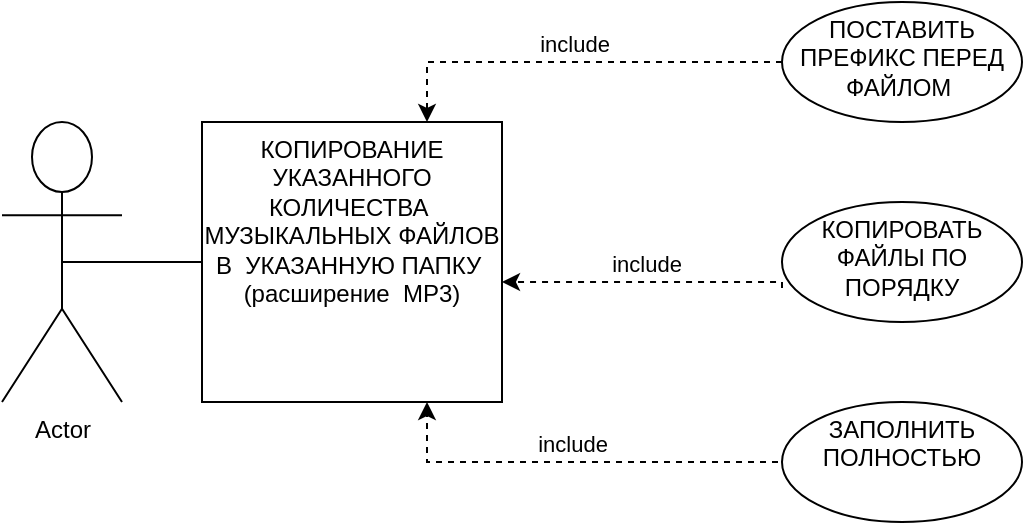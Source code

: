 <mxfile version="15.5.5" type="github">
  <diagram id="C5RBs43oDa-KdzZeNtuy" name="Page-1">
    <mxGraphModel dx="782" dy="776" grid="1" gridSize="10" guides="1" tooltips="1" connect="1" arrows="1" fold="1" page="1" pageScale="1" pageWidth="827" pageHeight="1169" math="0" shadow="0">
      <root>
        <mxCell id="WIyWlLk6GJQsqaUBKTNV-0" />
        <mxCell id="WIyWlLk6GJQsqaUBKTNV-1" parent="WIyWlLk6GJQsqaUBKTNV-0" />
        <mxCell id="ndGYL8X3ibIkgSbwgu3z-4" value="" style="rounded=0;orthogonalLoop=1;jettySize=auto;html=1;endArrow=none;endFill=0;exitX=0.5;exitY=0.5;exitDx=0;exitDy=0;exitPerimeter=0;" edge="1" parent="WIyWlLk6GJQsqaUBKTNV-1" source="ndGYL8X3ibIkgSbwgu3z-0" target="ndGYL8X3ibIkgSbwgu3z-3">
          <mxGeometry relative="1" as="geometry" />
        </mxCell>
        <mxCell id="ndGYL8X3ibIkgSbwgu3z-6" value="include" style="edgeStyle=orthogonalEdgeStyle;rounded=0;orthogonalLoop=1;jettySize=auto;html=1;dashed=1;exitX=0;exitY=0.717;exitDx=0;exitDy=0;exitPerimeter=0;verticalAlign=bottom;" edge="1" parent="WIyWlLk6GJQsqaUBKTNV-1" source="ndGYL8X3ibIkgSbwgu3z-5">
          <mxGeometry relative="1" as="geometry">
            <mxPoint x="290" y="260" as="targetPoint" />
            <Array as="points">
              <mxPoint x="430" y="260" />
            </Array>
          </mxGeometry>
        </mxCell>
        <mxCell id="ndGYL8X3ibIkgSbwgu3z-8" value="include" style="edgeStyle=orthogonalEdgeStyle;rounded=0;orthogonalLoop=1;jettySize=auto;html=1;dashed=1;entryX=0.75;entryY=1;entryDx=0;entryDy=0;verticalAlign=bottom;" edge="1" parent="WIyWlLk6GJQsqaUBKTNV-1" target="ndGYL8X3ibIkgSbwgu3z-3">
          <mxGeometry relative="1" as="geometry">
            <mxPoint x="428" y="350" as="sourcePoint" />
            <Array as="points">
              <mxPoint x="253" y="350" />
            </Array>
          </mxGeometry>
        </mxCell>
        <mxCell id="ndGYL8X3ibIkgSbwgu3z-10" value="include" style="edgeStyle=orthogonalEdgeStyle;rounded=0;orthogonalLoop=1;jettySize=auto;html=1;dashed=1;exitX=0;exitY=0.5;exitDx=0;exitDy=0;entryX=0.75;entryY=0;entryDx=0;entryDy=0;verticalAlign=bottom;" edge="1" parent="WIyWlLk6GJQsqaUBKTNV-1" source="ndGYL8X3ibIkgSbwgu3z-9" target="ndGYL8X3ibIkgSbwgu3z-3">
          <mxGeometry relative="1" as="geometry">
            <mxPoint x="265" y="200" as="sourcePoint" />
            <mxPoint x="370" y="210" as="targetPoint" />
            <Array as="points" />
          </mxGeometry>
        </mxCell>
        <mxCell id="ndGYL8X3ibIkgSbwgu3z-0" value="Actor" style="shape=umlActor;verticalLabelPosition=bottom;verticalAlign=top;html=1;" vertex="1" parent="WIyWlLk6GJQsqaUBKTNV-1">
          <mxGeometry x="40" y="180" width="60" height="140" as="geometry" />
        </mxCell>
        <mxCell id="ndGYL8X3ibIkgSbwgu3z-3" value="&lt;font style=&quot;vertical-align: inherit&quot;&gt;&lt;font style=&quot;vertical-align: inherit&quot;&gt;КОПИРОВАНИЕ УКАЗАННОГО КОЛИЧЕСТВА&amp;nbsp; МУЗЫКАЛЬНЫХ ФАЙЛОВ В&amp;nbsp; УКАЗАННУЮ ПАПКУ&amp;nbsp; (расширение&amp;nbsp; MP3)&lt;/font&gt;&lt;/font&gt;" style="whiteSpace=wrap;html=1;verticalAlign=top;" vertex="1" parent="WIyWlLk6GJQsqaUBKTNV-1">
          <mxGeometry x="140" y="180" width="150" height="140" as="geometry" />
        </mxCell>
        <mxCell id="ndGYL8X3ibIkgSbwgu3z-5" value="КОПИРОВАТЬ ФАЙЛЫ ПО ПОРЯДКУ" style="ellipse;whiteSpace=wrap;html=1;verticalAlign=top;" vertex="1" parent="WIyWlLk6GJQsqaUBKTNV-1">
          <mxGeometry x="430" y="220" width="120" height="60" as="geometry" />
        </mxCell>
        <mxCell id="ndGYL8X3ibIkgSbwgu3z-7" value="ЗАПОЛНИТЬ ПОЛНОСТЬЮ" style="ellipse;whiteSpace=wrap;html=1;verticalAlign=top;" vertex="1" parent="WIyWlLk6GJQsqaUBKTNV-1">
          <mxGeometry x="430" y="320" width="120" height="60" as="geometry" />
        </mxCell>
        <mxCell id="ndGYL8X3ibIkgSbwgu3z-9" value="ПОСТАВИТЬ ПРЕФИКС ПЕРЕД ФАЙЛОМ&amp;nbsp;" style="ellipse;whiteSpace=wrap;html=1;verticalAlign=top;" vertex="1" parent="WIyWlLk6GJQsqaUBKTNV-1">
          <mxGeometry x="430" y="120" width="120" height="60" as="geometry" />
        </mxCell>
      </root>
    </mxGraphModel>
  </diagram>
</mxfile>
